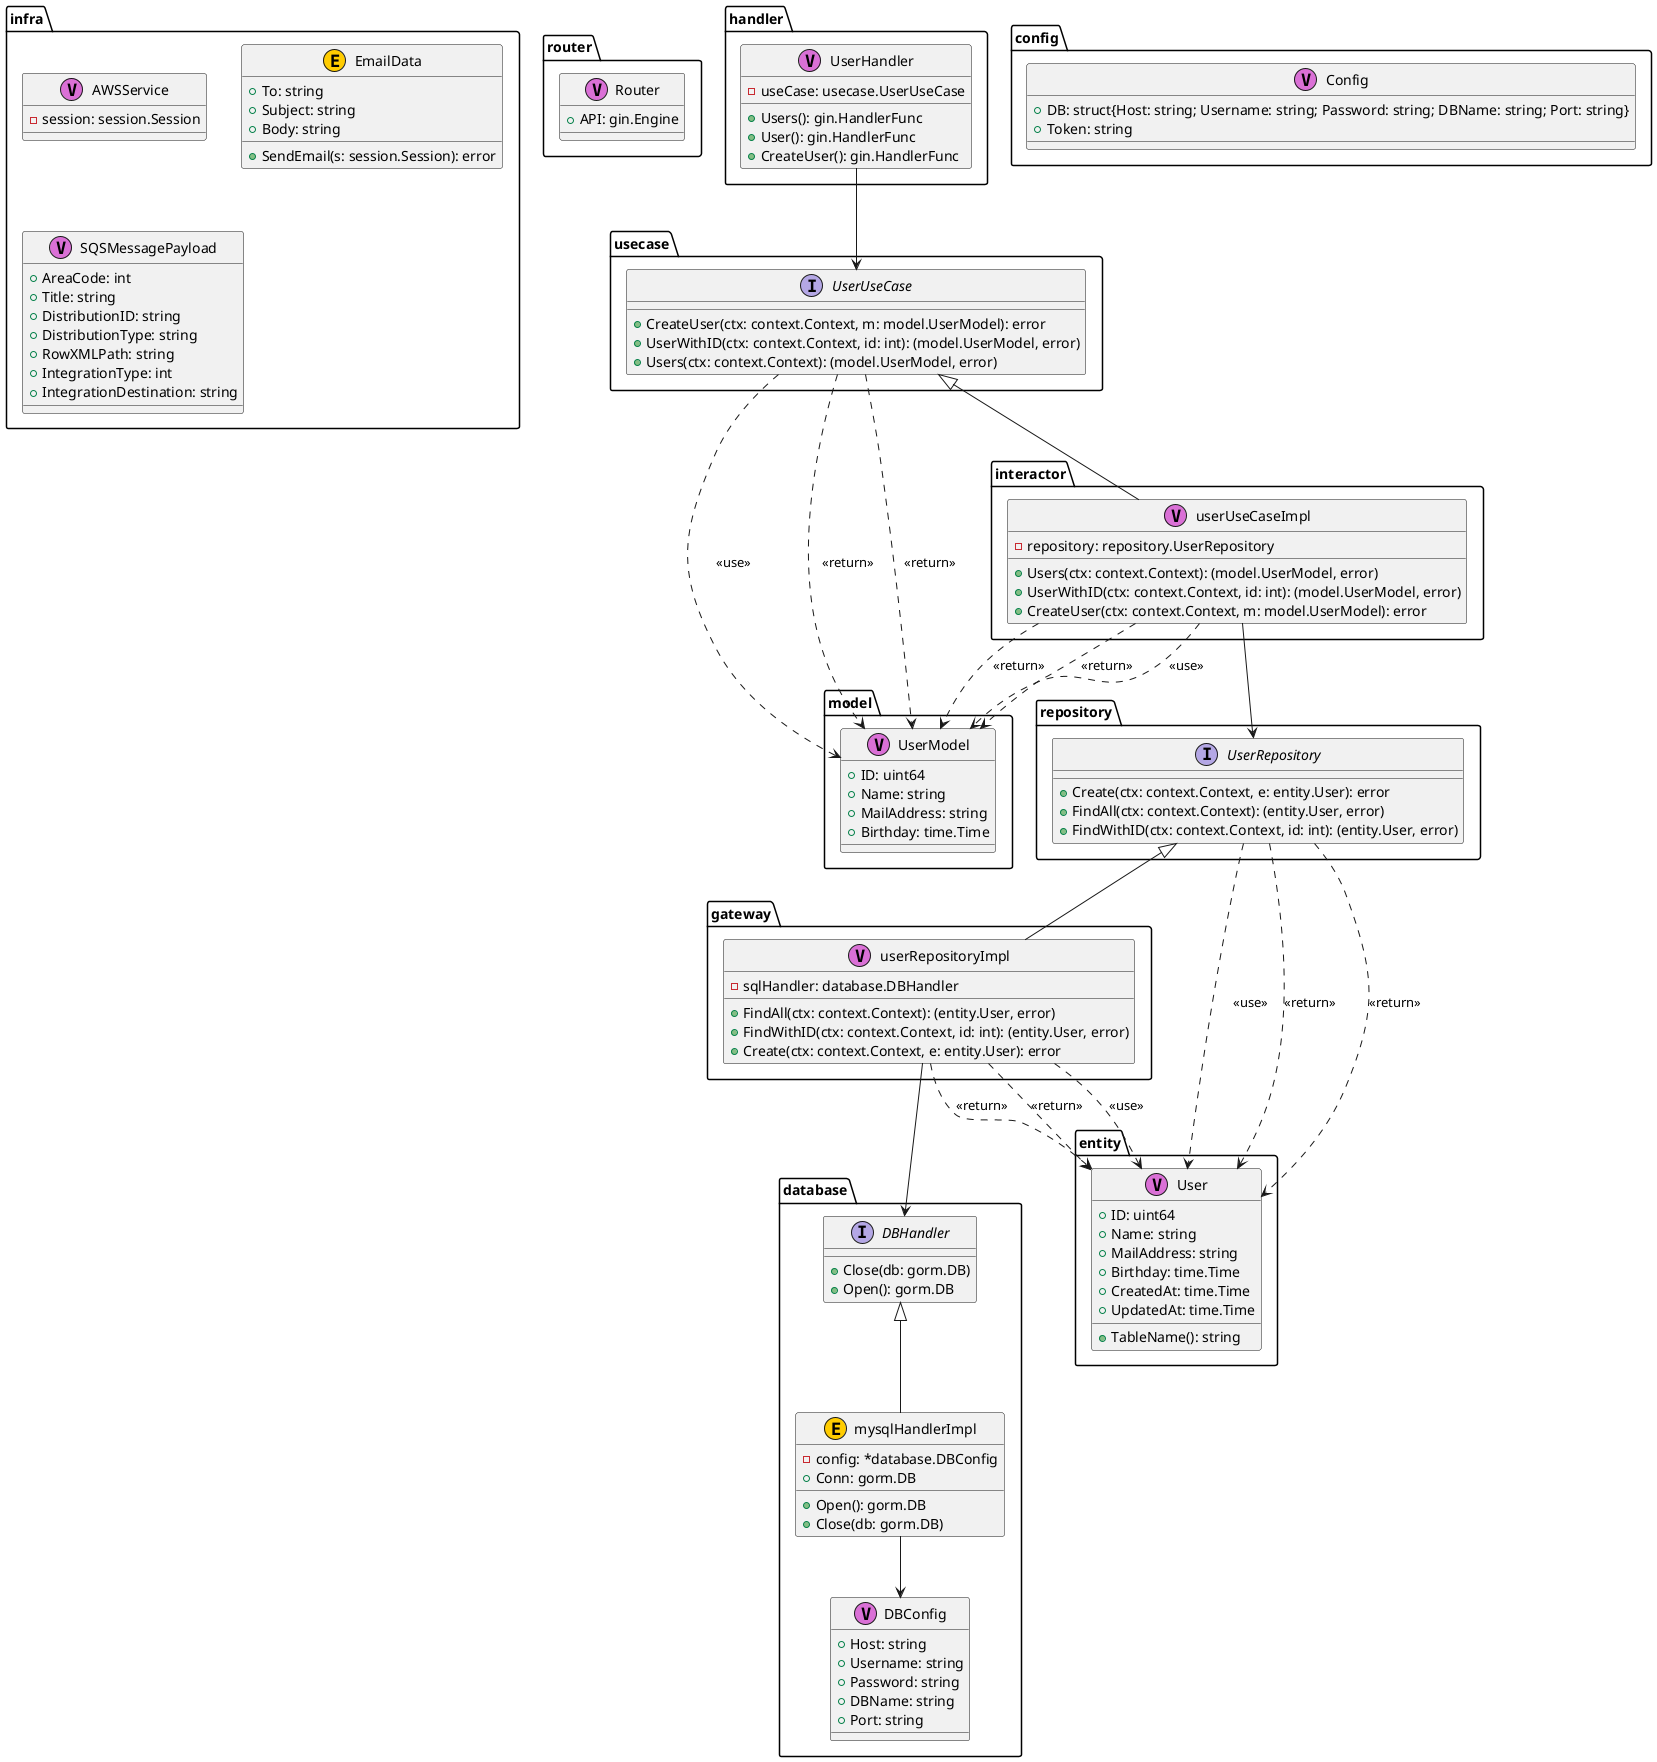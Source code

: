 @startuml

package "infra" {
	class "AWSService" as infra.AWSService <<V,Orchid>> {
		-session: session.Session
	}
}



package "infra" {
	class "EmailData" as infra.EmailData <<E,#FFCC00>> {
		+To: string
		+Subject: string
		+Body: string
		+SendEmail(s: session.Session): error
	}
}



package "infra" {
	class "SQSMessagePayload" as infra.SQSMessagePayload <<V,Orchid>> {
		+AreaCode: int
		+Title: string
		+DistributionID: string
		+DistributionType: string
		+RowXMLPath: string
		+IntegrationType: int
		+IntegrationDestination: string
	}
}



package "router" {
	class "Router" as router.Router <<V,Orchid>> {
		+API: gin.Engine
	}
}



package "gateway" {
	class "userRepositoryImpl" as gateway.userRepositoryImpl <<V,Orchid>> {
		-sqlHandler: database.DBHandler
		+FindAll(ctx: context.Context): (entity.User, error)
		+FindWithID(ctx: context.Context, id: int): (entity.User, error)
		+Create(ctx: context.Context, e: entity.User): error
	}
}

	gateway.userRepositoryImpl --> database.DBHandler

	gateway.userRepositoryImpl ..> entity.User : <<return>> 
	gateway.userRepositoryImpl ..> entity.User : <<return>> 
	gateway.userRepositoryImpl ..> entity.User : <<use>> 

package "usecase" {
	interface "UserUseCase" as usecase.UserUseCase {
		+CreateUser(ctx: context.Context, m: model.UserModel): error
		+UserWithID(ctx: context.Context, id: int): (model.UserModel, error)
		+Users(ctx: context.Context): (model.UserModel, error)
	}
}


	usecase.UserUseCase ..> model.UserModel : <<use>> 
	usecase.UserUseCase ..> model.UserModel : <<return>> 
	usecase.UserUseCase ..> model.UserModel : <<return>> 

package "database" {
	class "DBConfig" as database.DBConfig <<V,Orchid>> {
		+Host: string
		+Username: string
		+Password: string
		+DBName: string
		+Port: string
	}
}



package "database" {
	interface "DBHandler" as database.DBHandler {
		+Close(db: gorm.DB)
		+Open(): gorm.DB
	}
}



package "database" {
	class "mysqlHandlerImpl" as database.mysqlHandlerImpl <<E,#FFCC00>> {
		-config: *database.DBConfig
		+Conn: gorm.DB
		+Open(): gorm.DB
		+Close(db: gorm.DB)
	}
}

	database.mysqlHandlerImpl --> database.DBConfig


package "model" {
	class "UserModel" as model.UserModel <<V,Orchid>> {
		+ID: uint64
		+Name: string
		+MailAddress: string
		+Birthday: time.Time
	}
}



package "repository" {
	interface "UserRepository" as repository.UserRepository {
		+Create(ctx: context.Context, e: entity.User): error
		+FindAll(ctx: context.Context): (entity.User, error)
		+FindWithID(ctx: context.Context, id: int): (entity.User, error)
	}
}


	repository.UserRepository ..> entity.User : <<use>> 
	repository.UserRepository ..> entity.User : <<return>> 
	repository.UserRepository ..> entity.User : <<return>> 

package "config" {
	class "Config" as config.Config <<V,Orchid>> {
		+DB: struct{Host: string; Username: string; Password: string; DBName: string; Port: string}
		+Token: string
	}
}



package "handler" {
	class "UserHandler" as handler.UserHandler <<V,Orchid>> {
		-useCase: usecase.UserUseCase
		+Users(): gin.HandlerFunc
		+User(): gin.HandlerFunc
		+CreateUser(): gin.HandlerFunc
	}
}

	handler.UserHandler --> usecase.UserUseCase


package "entity" {
	class "User" as entity.User <<V,Orchid>> {
		+ID: uint64
		+Name: string
		+MailAddress: string
		+Birthday: time.Time
		+CreatedAt: time.Time
		+UpdatedAt: time.Time
		+TableName(): string
	}
}



package "interactor" {
	class "userUseCaseImpl" as interactor.userUseCaseImpl <<V,Orchid>> {
		-repository: repository.UserRepository
		+Users(ctx: context.Context): (model.UserModel, error)
		+UserWithID(ctx: context.Context, id: int): (model.UserModel, error)
		+CreateUser(ctx: context.Context, m: model.UserModel): error
	}
}

	interactor.userUseCaseImpl --> repository.UserRepository

	interactor.userUseCaseImpl ..> model.UserModel : <<return>> 
	interactor.userUseCaseImpl ..> model.UserModel : <<return>> 
	interactor.userUseCaseImpl ..> model.UserModel : <<use>> 

	gateway.userRepositoryImpl -up-|> repository.UserRepository
	database.mysqlHandlerImpl -up-|> database.DBHandler
	interactor.userUseCaseImpl -up-|> usecase.UserUseCase


@enduml
